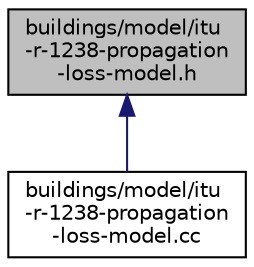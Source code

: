 digraph "buildings/model/itu-r-1238-propagation-loss-model.h"
{
  edge [fontname="Helvetica",fontsize="10",labelfontname="Helvetica",labelfontsize="10"];
  node [fontname="Helvetica",fontsize="10",shape=record];
  Node1 [label="buildings/model/itu\l-r-1238-propagation\l-loss-model.h",height=0.2,width=0.4,color="black", fillcolor="grey75", style="filled", fontcolor="black"];
  Node1 -> Node2 [dir="back",color="midnightblue",fontsize="10",style="solid"];
  Node2 [label="buildings/model/itu\l-r-1238-propagation\l-loss-model.cc",height=0.2,width=0.4,color="black", fillcolor="white", style="filled",URL="$da/ddb/itu-r-1238-propagation-loss-model_8cc.html"];
}
